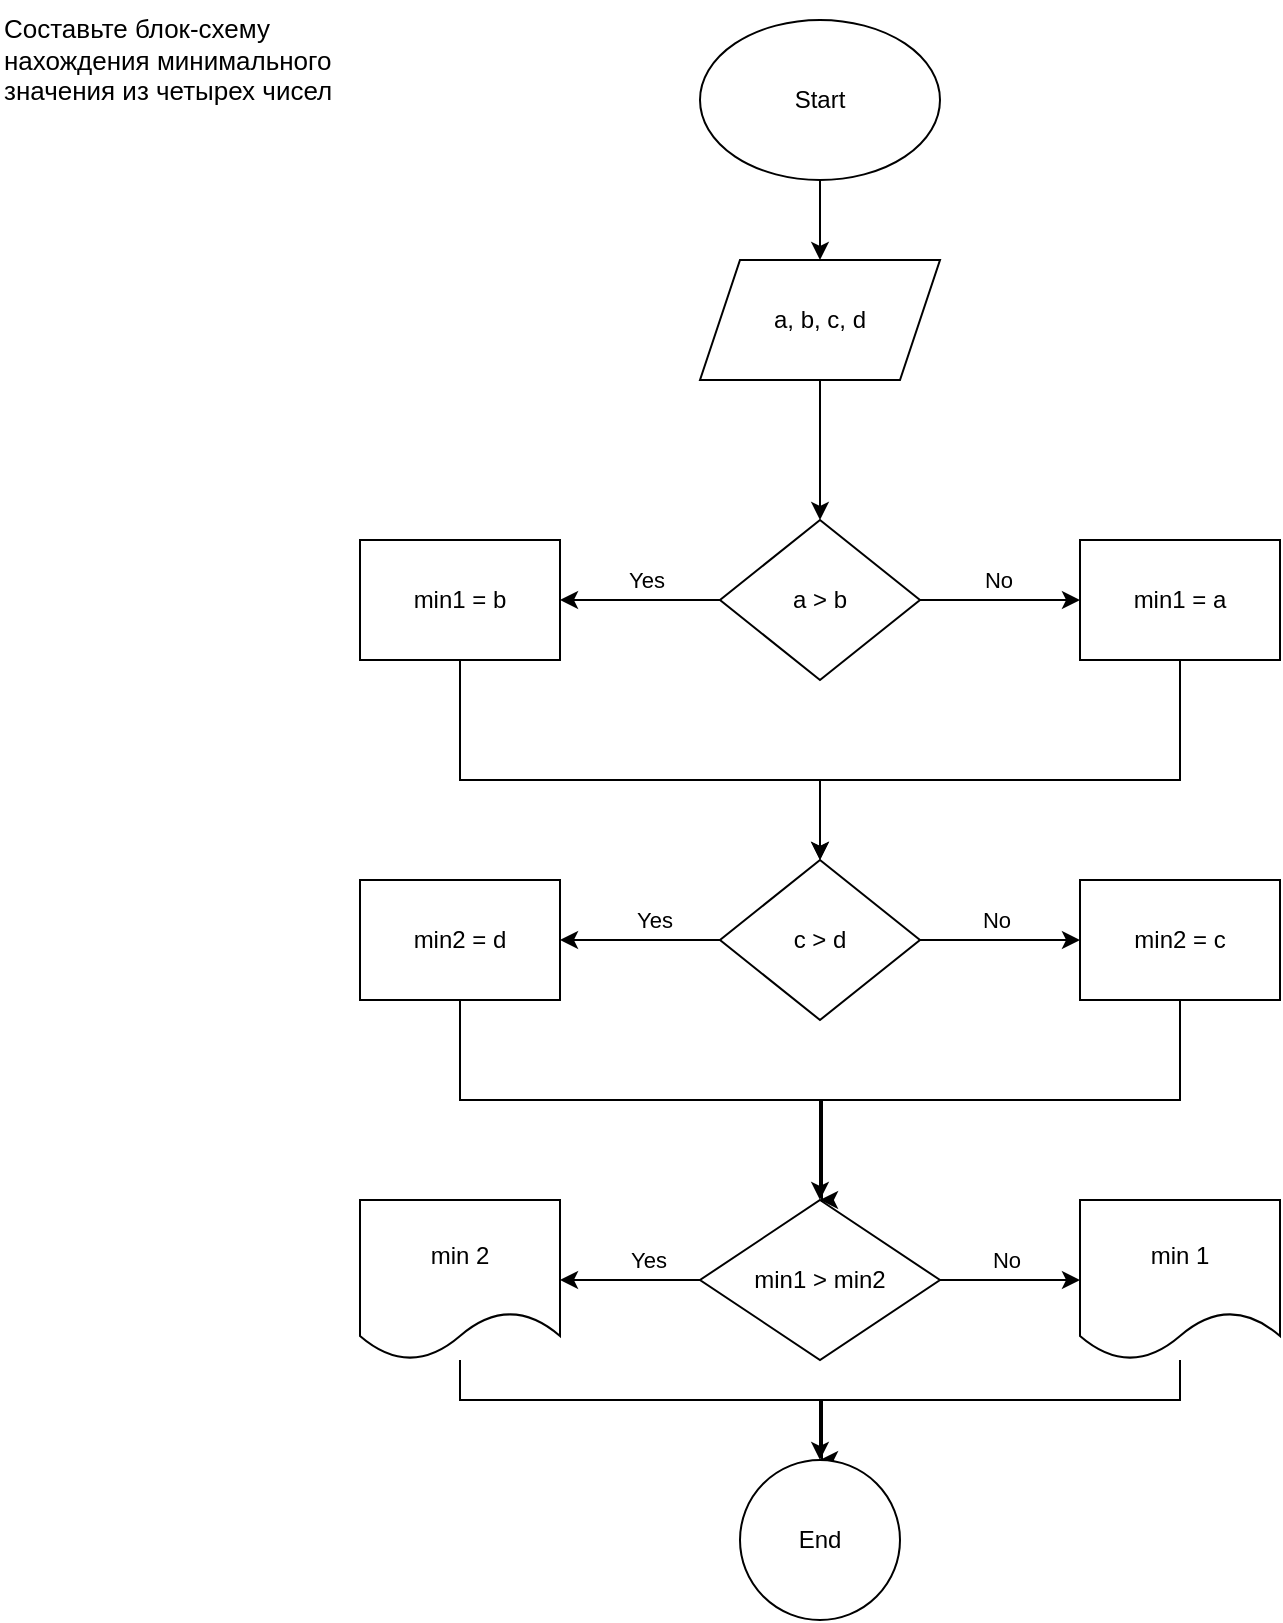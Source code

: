 <mxfile version="22.0.4" type="google">
  <diagram name="Страница — 1" id="y4xzhwN29KWo9kaKiG93">
    <mxGraphModel grid="1" page="1" gridSize="10" guides="1" tooltips="1" connect="1" arrows="1" fold="1" pageScale="1" pageWidth="827" pageHeight="1169" math="0" shadow="0">
      <root>
        <mxCell id="0" />
        <mxCell id="1" parent="0" />
        <mxCell id="YecXGJ-e3PZKIjaYAuMw-1" value="&lt;font style=&quot;font-size: 13px;&quot;&gt;Составьте блок-схему&lt;br&gt;нахождения минимального&lt;br&gt;значения из четырех чисел&lt;/font&gt;" style="text;whiteSpace=wrap;html=1;" vertex="1" parent="1">
          <mxGeometry x="10" y="10" width="190" height="70" as="geometry" />
        </mxCell>
        <mxCell id="YecXGJ-e3PZKIjaYAuMw-4" value="" style="edgeStyle=orthogonalEdgeStyle;rounded=0;orthogonalLoop=1;jettySize=auto;html=1;" edge="1" parent="1" source="YecXGJ-e3PZKIjaYAuMw-2" target="YecXGJ-e3PZKIjaYAuMw-3">
          <mxGeometry relative="1" as="geometry" />
        </mxCell>
        <mxCell id="YecXGJ-e3PZKIjaYAuMw-2" value="Start" style="ellipse;whiteSpace=wrap;html=1;" vertex="1" parent="1">
          <mxGeometry x="360" y="20" width="120" height="80" as="geometry" />
        </mxCell>
        <mxCell id="YecXGJ-e3PZKIjaYAuMw-6" value="" style="edgeStyle=orthogonalEdgeStyle;rounded=0;orthogonalLoop=1;jettySize=auto;html=1;" edge="1" parent="1" source="YecXGJ-e3PZKIjaYAuMw-3" target="YecXGJ-e3PZKIjaYAuMw-5">
          <mxGeometry relative="1" as="geometry" />
        </mxCell>
        <mxCell id="YecXGJ-e3PZKIjaYAuMw-3" value="a, b, c, d" style="shape=parallelogram;perimeter=parallelogramPerimeter;whiteSpace=wrap;html=1;fixedSize=1;" vertex="1" parent="1">
          <mxGeometry x="360" y="140" width="120" height="60" as="geometry" />
        </mxCell>
        <mxCell id="YecXGJ-e3PZKIjaYAuMw-8" value="" style="edgeStyle=orthogonalEdgeStyle;rounded=0;orthogonalLoop=1;jettySize=auto;html=1;" edge="1" parent="1" source="YecXGJ-e3PZKIjaYAuMw-5" target="YecXGJ-e3PZKIjaYAuMw-7">
          <mxGeometry relative="1" as="geometry" />
        </mxCell>
        <mxCell id="YecXGJ-e3PZKIjaYAuMw-11" value="Yes" style="edgeLabel;html=1;align=center;verticalAlign=middle;resizable=0;points=[];" connectable="0" vertex="1" parent="YecXGJ-e3PZKIjaYAuMw-8">
          <mxGeometry x="-0.067" y="2" relative="1" as="geometry">
            <mxPoint y="-12" as="offset" />
          </mxGeometry>
        </mxCell>
        <mxCell id="YecXGJ-e3PZKIjaYAuMw-10" value="" style="edgeStyle=orthogonalEdgeStyle;rounded=0;orthogonalLoop=1;jettySize=auto;html=1;" edge="1" parent="1" source="YecXGJ-e3PZKIjaYAuMw-5" target="YecXGJ-e3PZKIjaYAuMw-9">
          <mxGeometry relative="1" as="geometry" />
        </mxCell>
        <mxCell id="YecXGJ-e3PZKIjaYAuMw-12" value="No" style="edgeLabel;html=1;align=center;verticalAlign=middle;resizable=0;points=[];" connectable="0" vertex="1" parent="YecXGJ-e3PZKIjaYAuMw-10">
          <mxGeometry x="-0.167" y="-2" relative="1" as="geometry">
            <mxPoint x="5" y="-12" as="offset" />
          </mxGeometry>
        </mxCell>
        <mxCell id="YecXGJ-e3PZKIjaYAuMw-5" value="a &amp;gt; b" style="rhombus;whiteSpace=wrap;html=1;" vertex="1" parent="1">
          <mxGeometry x="370" y="270" width="100" height="80" as="geometry" />
        </mxCell>
        <mxCell id="YecXGJ-e3PZKIjaYAuMw-14" value="" style="edgeStyle=orthogonalEdgeStyle;rounded=0;orthogonalLoop=1;jettySize=auto;html=1;" edge="1" parent="1" source="YecXGJ-e3PZKIjaYAuMw-7" target="YecXGJ-e3PZKIjaYAuMw-13">
          <mxGeometry relative="1" as="geometry">
            <Array as="points">
              <mxPoint x="240" y="400" />
              <mxPoint x="420" y="400" />
            </Array>
          </mxGeometry>
        </mxCell>
        <mxCell id="YecXGJ-e3PZKIjaYAuMw-7" value="min1 = b" style="whiteSpace=wrap;html=1;" vertex="1" parent="1">
          <mxGeometry x="190" y="280" width="100" height="60" as="geometry" />
        </mxCell>
        <mxCell id="YecXGJ-e3PZKIjaYAuMw-15" style="edgeStyle=orthogonalEdgeStyle;rounded=0;orthogonalLoop=1;jettySize=auto;html=1;entryX=0.5;entryY=0;entryDx=0;entryDy=0;" edge="1" parent="1" source="YecXGJ-e3PZKIjaYAuMw-9" target="YecXGJ-e3PZKIjaYAuMw-13">
          <mxGeometry relative="1" as="geometry">
            <Array as="points">
              <mxPoint x="600" y="400" />
              <mxPoint x="420" y="400" />
            </Array>
          </mxGeometry>
        </mxCell>
        <mxCell id="YecXGJ-e3PZKIjaYAuMw-9" value="min1 = a" style="whiteSpace=wrap;html=1;" vertex="1" parent="1">
          <mxGeometry x="550" y="280" width="100" height="60" as="geometry" />
        </mxCell>
        <mxCell id="YecXGJ-e3PZKIjaYAuMw-17" value="" style="edgeStyle=orthogonalEdgeStyle;rounded=0;orthogonalLoop=1;jettySize=auto;html=1;" edge="1" parent="1" source="YecXGJ-e3PZKIjaYAuMw-13" target="YecXGJ-e3PZKIjaYAuMw-16">
          <mxGeometry relative="1" as="geometry" />
        </mxCell>
        <mxCell id="YecXGJ-e3PZKIjaYAuMw-21" value="No" style="edgeLabel;html=1;align=center;verticalAlign=middle;resizable=0;points=[];" connectable="0" vertex="1" parent="YecXGJ-e3PZKIjaYAuMw-17">
          <mxGeometry x="-0.067" y="2" relative="1" as="geometry">
            <mxPoint y="-8" as="offset" />
          </mxGeometry>
        </mxCell>
        <mxCell id="YecXGJ-e3PZKIjaYAuMw-19" value="" style="edgeStyle=orthogonalEdgeStyle;rounded=0;orthogonalLoop=1;jettySize=auto;html=1;" edge="1" parent="1" source="YecXGJ-e3PZKIjaYAuMw-13" target="YecXGJ-e3PZKIjaYAuMw-18">
          <mxGeometry relative="1" as="geometry" />
        </mxCell>
        <mxCell id="YecXGJ-e3PZKIjaYAuMw-20" value="Yes" style="edgeLabel;html=1;align=center;verticalAlign=middle;resizable=0;points=[];" connectable="0" vertex="1" parent="YecXGJ-e3PZKIjaYAuMw-19">
          <mxGeometry x="-0.167" y="4" relative="1" as="geometry">
            <mxPoint y="-14" as="offset" />
          </mxGeometry>
        </mxCell>
        <mxCell id="YecXGJ-e3PZKIjaYAuMw-13" value="c &amp;gt; d" style="rhombus;whiteSpace=wrap;html=1;" vertex="1" parent="1">
          <mxGeometry x="370" y="440" width="100" height="80" as="geometry" />
        </mxCell>
        <mxCell id="YecXGJ-e3PZKIjaYAuMw-24" style="edgeStyle=orthogonalEdgeStyle;rounded=0;orthogonalLoop=1;jettySize=auto;html=1;" edge="1" parent="1" source="YecXGJ-e3PZKIjaYAuMw-16">
          <mxGeometry relative="1" as="geometry">
            <mxPoint x="420" y="610" as="targetPoint" />
            <Array as="points">
              <mxPoint x="600" y="560" />
              <mxPoint x="421" y="560" />
            </Array>
          </mxGeometry>
        </mxCell>
        <mxCell id="YecXGJ-e3PZKIjaYAuMw-16" value="min2 = c" style="whiteSpace=wrap;html=1;" vertex="1" parent="1">
          <mxGeometry x="550" y="450" width="100" height="60" as="geometry" />
        </mxCell>
        <mxCell id="YecXGJ-e3PZKIjaYAuMw-23" value="" style="edgeStyle=orthogonalEdgeStyle;rounded=0;orthogonalLoop=1;jettySize=auto;html=1;" edge="1" parent="1" source="YecXGJ-e3PZKIjaYAuMw-18" target="YecXGJ-e3PZKIjaYAuMw-22">
          <mxGeometry relative="1" as="geometry">
            <Array as="points">
              <mxPoint x="240" y="560" />
              <mxPoint x="420" y="560" />
            </Array>
          </mxGeometry>
        </mxCell>
        <mxCell id="YecXGJ-e3PZKIjaYAuMw-18" value="min2 = d" style="whiteSpace=wrap;html=1;" vertex="1" parent="1">
          <mxGeometry x="190" y="450" width="100" height="60" as="geometry" />
        </mxCell>
        <mxCell id="YecXGJ-e3PZKIjaYAuMw-26" value="" style="edgeStyle=orthogonalEdgeStyle;rounded=0;orthogonalLoop=1;jettySize=auto;html=1;" edge="1" parent="1" source="YecXGJ-e3PZKIjaYAuMw-22" target="YecXGJ-e3PZKIjaYAuMw-25">
          <mxGeometry relative="1" as="geometry" />
        </mxCell>
        <mxCell id="YecXGJ-e3PZKIjaYAuMw-27" value="Yes" style="edgeLabel;html=1;align=center;verticalAlign=middle;resizable=0;points=[];" connectable="0" vertex="1" parent="YecXGJ-e3PZKIjaYAuMw-26">
          <mxGeometry x="-0.25" y="3" relative="1" as="geometry">
            <mxPoint y="-13" as="offset" />
          </mxGeometry>
        </mxCell>
        <mxCell id="YecXGJ-e3PZKIjaYAuMw-29" value="" style="edgeStyle=orthogonalEdgeStyle;rounded=0;orthogonalLoop=1;jettySize=auto;html=1;" edge="1" parent="1" source="YecXGJ-e3PZKIjaYAuMw-22" target="YecXGJ-e3PZKIjaYAuMw-28">
          <mxGeometry relative="1" as="geometry" />
        </mxCell>
        <mxCell id="YecXGJ-e3PZKIjaYAuMw-30" value="No" style="edgeLabel;html=1;align=center;verticalAlign=middle;resizable=0;points=[];" connectable="0" vertex="1" parent="YecXGJ-e3PZKIjaYAuMw-29">
          <mxGeometry x="-0.15" y="-1" relative="1" as="geometry">
            <mxPoint x="3" y="-11" as="offset" />
          </mxGeometry>
        </mxCell>
        <mxCell id="YecXGJ-e3PZKIjaYAuMw-22" value="min1 &amp;gt; min2" style="rhombus;whiteSpace=wrap;html=1;" vertex="1" parent="1">
          <mxGeometry x="360" y="610" width="120" height="80" as="geometry" />
        </mxCell>
        <mxCell id="YecXGJ-e3PZKIjaYAuMw-32" value="" style="edgeStyle=orthogonalEdgeStyle;rounded=0;orthogonalLoop=1;jettySize=auto;html=1;" edge="1" parent="1" source="YecXGJ-e3PZKIjaYAuMw-25" target="YecXGJ-e3PZKIjaYAuMw-31">
          <mxGeometry relative="1" as="geometry">
            <Array as="points">
              <mxPoint x="240" y="710" />
              <mxPoint x="420" y="710" />
            </Array>
          </mxGeometry>
        </mxCell>
        <mxCell id="YecXGJ-e3PZKIjaYAuMw-25" value="min 2" style="shape=document;whiteSpace=wrap;html=1;boundedLbl=1;" vertex="1" parent="1">
          <mxGeometry x="190" y="610" width="100" height="80" as="geometry" />
        </mxCell>
        <mxCell id="YecXGJ-e3PZKIjaYAuMw-33" style="edgeStyle=orthogonalEdgeStyle;rounded=0;orthogonalLoop=1;jettySize=auto;html=1;" edge="1" parent="1" source="YecXGJ-e3PZKIjaYAuMw-28">
          <mxGeometry relative="1" as="geometry">
            <mxPoint x="420" y="740" as="targetPoint" />
            <Array as="points">
              <mxPoint x="600" y="710" />
              <mxPoint x="421" y="710" />
            </Array>
          </mxGeometry>
        </mxCell>
        <mxCell id="YecXGJ-e3PZKIjaYAuMw-28" value="min 1" style="shape=document;whiteSpace=wrap;html=1;boundedLbl=1;" vertex="1" parent="1">
          <mxGeometry x="550" y="610" width="100" height="80" as="geometry" />
        </mxCell>
        <mxCell id="YecXGJ-e3PZKIjaYAuMw-31" value="End" style="ellipse;whiteSpace=wrap;html=1;" vertex="1" parent="1">
          <mxGeometry x="380" y="740" width="80" height="80" as="geometry" />
        </mxCell>
      </root>
    </mxGraphModel>
  </diagram>
</mxfile>

